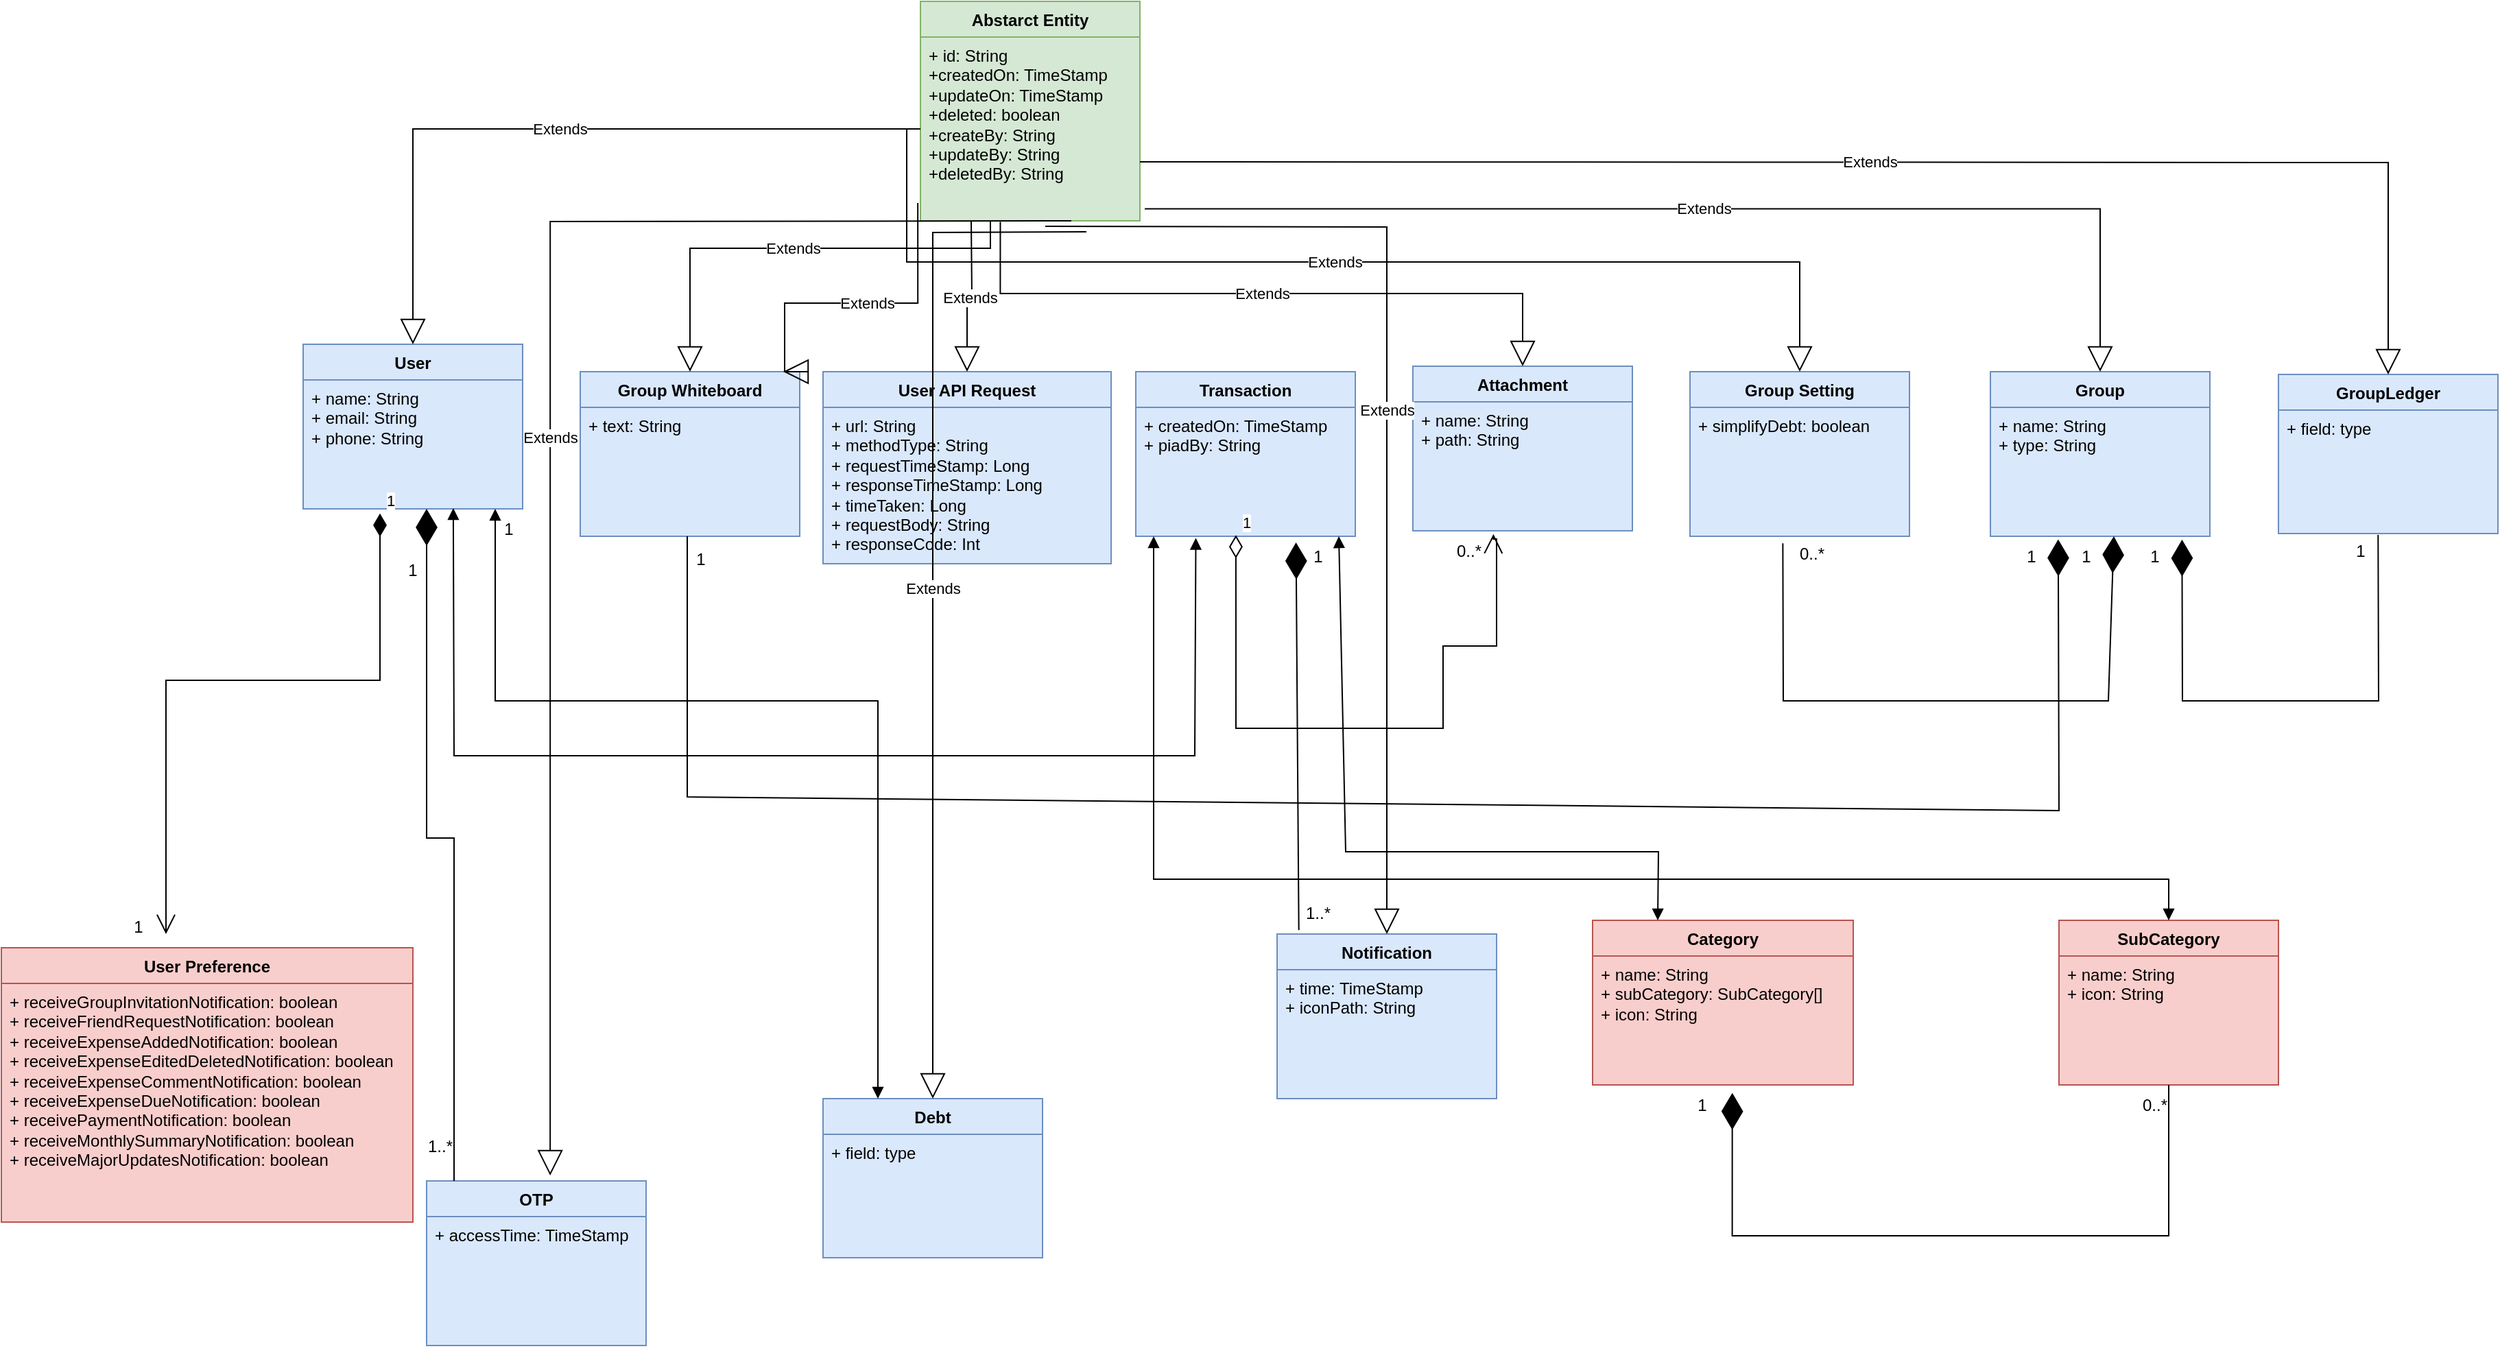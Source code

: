 <mxfile version="22.1.0" type="device">
  <diagram name="Page-1" id="JieeOiLFbkXor9kIOIpu">
    <mxGraphModel dx="2950" dy="1132" grid="1" gridSize="10" guides="1" tooltips="1" connect="1" arrows="1" fold="1" page="1" pageScale="1" pageWidth="850" pageHeight="1100" math="0" shadow="0">
      <root>
        <mxCell id="0" />
        <mxCell id="1" parent="0" />
        <mxCell id="mUevt5ZIN5rANCcbfIv0-19" value="User" style="swimlane;fontStyle=1;align=center;verticalAlign=top;childLayout=stackLayout;horizontal=1;startSize=26;horizontalStack=0;resizeParent=1;resizeParentMax=0;resizeLast=0;collapsible=1;marginBottom=0;whiteSpace=wrap;html=1;fillColor=#dae8fc;strokeColor=#6c8ebf;" parent="1" vertex="1">
          <mxGeometry y="260" width="160" height="120" as="geometry" />
        </mxCell>
        <mxCell id="mUevt5ZIN5rANCcbfIv0-20" value="+ name: String&lt;br&gt;+ email: String&lt;br&gt;+ phone: String" style="text;strokeColor=#6c8ebf;fillColor=#dae8fc;align=left;verticalAlign=top;spacingLeft=4;spacingRight=4;overflow=hidden;rotatable=0;points=[[0,0.5],[1,0.5]];portConstraint=eastwest;whiteSpace=wrap;html=1;" parent="mUevt5ZIN5rANCcbfIv0-19" vertex="1">
          <mxGeometry y="26" width="160" height="94" as="geometry" />
        </mxCell>
        <mxCell id="mUevt5ZIN5rANCcbfIv0-24" value="Transaction" style="swimlane;fontStyle=1;align=center;verticalAlign=top;childLayout=stackLayout;horizontal=1;startSize=26;horizontalStack=0;resizeParent=1;resizeParentMax=0;resizeLast=0;collapsible=1;marginBottom=0;whiteSpace=wrap;html=1;fillColor=#dae8fc;strokeColor=#6c8ebf;" parent="1" vertex="1">
          <mxGeometry x="607" y="280" width="160" height="120" as="geometry" />
        </mxCell>
        <mxCell id="mUevt5ZIN5rANCcbfIv0-25" value="+ createdOn: TimeStamp&lt;br&gt;+ piadBy: String" style="text;strokeColor=#6c8ebf;fillColor=#dae8fc;align=left;verticalAlign=top;spacingLeft=4;spacingRight=4;overflow=hidden;rotatable=0;points=[[0,0.5],[1,0.5]];portConstraint=eastwest;whiteSpace=wrap;html=1;" parent="mUevt5ZIN5rANCcbfIv0-24" vertex="1">
          <mxGeometry y="26" width="160" height="94" as="geometry" />
        </mxCell>
        <mxCell id="mUevt5ZIN5rANCcbfIv0-26" value="Group" style="swimlane;fontStyle=1;align=center;verticalAlign=top;childLayout=stackLayout;horizontal=1;startSize=26;horizontalStack=0;resizeParent=1;resizeParentMax=0;resizeLast=0;collapsible=1;marginBottom=0;whiteSpace=wrap;html=1;fillColor=#dae8fc;strokeColor=#6c8ebf;" parent="1" vertex="1">
          <mxGeometry x="1230" y="280" width="160" height="120" as="geometry" />
        </mxCell>
        <mxCell id="mUevt5ZIN5rANCcbfIv0-27" value="+ name: String&lt;br&gt;+ type: String" style="text;strokeColor=#6c8ebf;fillColor=#dae8fc;align=left;verticalAlign=top;spacingLeft=4;spacingRight=4;overflow=hidden;rotatable=0;points=[[0,0.5],[1,0.5]];portConstraint=eastwest;whiteSpace=wrap;html=1;" parent="mUevt5ZIN5rANCcbfIv0-26" vertex="1">
          <mxGeometry y="26" width="160" height="94" as="geometry" />
        </mxCell>
        <mxCell id="mUevt5ZIN5rANCcbfIv0-28" value="Debt" style="swimlane;fontStyle=1;align=center;verticalAlign=top;childLayout=stackLayout;horizontal=1;startSize=26;horizontalStack=0;resizeParent=1;resizeParentMax=0;resizeLast=0;collapsible=1;marginBottom=0;whiteSpace=wrap;html=1;fillColor=#dae8fc;strokeColor=#6c8ebf;" parent="1" vertex="1">
          <mxGeometry x="379" y="810" width="160" height="116" as="geometry" />
        </mxCell>
        <mxCell id="mUevt5ZIN5rANCcbfIv0-29" value="+ field: type" style="text;strokeColor=#6c8ebf;fillColor=#dae8fc;align=left;verticalAlign=top;spacingLeft=4;spacingRight=4;overflow=hidden;rotatable=0;points=[[0,0.5],[1,0.5]];portConstraint=eastwest;whiteSpace=wrap;html=1;" parent="mUevt5ZIN5rANCcbfIv0-28" vertex="1">
          <mxGeometry y="26" width="160" height="90" as="geometry" />
        </mxCell>
        <mxCell id="mUevt5ZIN5rANCcbfIv0-30" value="Category" style="swimlane;fontStyle=1;align=center;verticalAlign=top;childLayout=stackLayout;horizontal=1;startSize=26;horizontalStack=0;resizeParent=1;resizeParentMax=0;resizeLast=0;collapsible=1;marginBottom=0;whiteSpace=wrap;html=1;fillColor=#f8cecc;strokeColor=#b85450;" parent="1" vertex="1">
          <mxGeometry x="940" y="680" width="190" height="120" as="geometry" />
        </mxCell>
        <mxCell id="mUevt5ZIN5rANCcbfIv0-31" value="+ name: String&lt;br&gt;+ subCategory: SubCategory[]&lt;br&gt;+ icon: String" style="text;strokeColor=#b85450;fillColor=#f8cecc;align=left;verticalAlign=top;spacingLeft=4;spacingRight=4;overflow=hidden;rotatable=0;points=[[0,0.5],[1,0.5]];portConstraint=eastwest;whiteSpace=wrap;html=1;" parent="mUevt5ZIN5rANCcbfIv0-30" vertex="1">
          <mxGeometry y="26" width="190" height="94" as="geometry" />
        </mxCell>
        <mxCell id="mUevt5ZIN5rANCcbfIv0-32" value="Notification" style="swimlane;fontStyle=1;align=center;verticalAlign=top;childLayout=stackLayout;horizontal=1;startSize=26;horizontalStack=0;resizeParent=1;resizeParentMax=0;resizeLast=0;collapsible=1;marginBottom=0;whiteSpace=wrap;html=1;fillColor=#dae8fc;strokeColor=#6c8ebf;" parent="1" vertex="1">
          <mxGeometry x="710" y="690" width="160" height="120" as="geometry" />
        </mxCell>
        <mxCell id="mUevt5ZIN5rANCcbfIv0-33" value="+ time: TimeStamp&lt;br&gt;+ iconPath: String&lt;br&gt;" style="text;strokeColor=#6c8ebf;fillColor=#dae8fc;align=left;verticalAlign=top;spacingLeft=4;spacingRight=4;overflow=hidden;rotatable=0;points=[[0,0.5],[1,0.5]];portConstraint=eastwest;whiteSpace=wrap;html=1;" parent="mUevt5ZIN5rANCcbfIv0-32" vertex="1">
          <mxGeometry y="26" width="160" height="94" as="geometry" />
        </mxCell>
        <mxCell id="mUevt5ZIN5rANCcbfIv0-34" value="Attachment" style="swimlane;fontStyle=1;align=center;verticalAlign=top;childLayout=stackLayout;horizontal=1;startSize=26;horizontalStack=0;resizeParent=1;resizeParentMax=0;resizeLast=0;collapsible=1;marginBottom=0;whiteSpace=wrap;html=1;fillColor=#dae8fc;strokeColor=#6c8ebf;" parent="1" vertex="1">
          <mxGeometry x="809" y="276" width="160" height="120" as="geometry" />
        </mxCell>
        <mxCell id="mUevt5ZIN5rANCcbfIv0-35" value="+ name: String&lt;br&gt;+ path: String&lt;br&gt;" style="text;strokeColor=#6c8ebf;fillColor=#dae8fc;align=left;verticalAlign=top;spacingLeft=4;spacingRight=4;overflow=hidden;rotatable=0;points=[[0,0.5],[1,0.5]];portConstraint=eastwest;whiteSpace=wrap;html=1;" parent="mUevt5ZIN5rANCcbfIv0-34" vertex="1">
          <mxGeometry y="26" width="160" height="94" as="geometry" />
        </mxCell>
        <mxCell id="mUevt5ZIN5rANCcbfIv0-36" value="Group Whiteboard" style="swimlane;fontStyle=1;align=center;verticalAlign=top;childLayout=stackLayout;horizontal=1;startSize=26;horizontalStack=0;resizeParent=1;resizeParentMax=0;resizeLast=0;collapsible=1;marginBottom=0;whiteSpace=wrap;html=1;fillColor=#dae8fc;strokeColor=#6c8ebf;" parent="1" vertex="1">
          <mxGeometry x="202" y="280" width="160" height="120" as="geometry" />
        </mxCell>
        <mxCell id="mUevt5ZIN5rANCcbfIv0-37" value="+ text: String" style="text;strokeColor=#6c8ebf;fillColor=#dae8fc;align=left;verticalAlign=top;spacingLeft=4;spacingRight=4;overflow=hidden;rotatable=0;points=[[0,0.5],[1,0.5]];portConstraint=eastwest;whiteSpace=wrap;html=1;" parent="mUevt5ZIN5rANCcbfIv0-36" vertex="1">
          <mxGeometry y="26" width="160" height="94" as="geometry" />
        </mxCell>
        <mxCell id="mUevt5ZIN5rANCcbfIv0-38" value="Group Setting" style="swimlane;fontStyle=1;align=center;verticalAlign=top;childLayout=stackLayout;horizontal=1;startSize=26;horizontalStack=0;resizeParent=1;resizeParentMax=0;resizeLast=0;collapsible=1;marginBottom=0;whiteSpace=wrap;html=1;fillColor=#dae8fc;strokeColor=#6c8ebf;" parent="1" vertex="1">
          <mxGeometry x="1011" y="280" width="160" height="120" as="geometry" />
        </mxCell>
        <mxCell id="mUevt5ZIN5rANCcbfIv0-39" value="+ simplifyDebt: boolean" style="text;strokeColor=#6c8ebf;fillColor=#dae8fc;align=left;verticalAlign=top;spacingLeft=4;spacingRight=4;overflow=hidden;rotatable=0;points=[[0,0.5],[1,0.5]];portConstraint=eastwest;whiteSpace=wrap;html=1;" parent="mUevt5ZIN5rANCcbfIv0-38" vertex="1">
          <mxGeometry y="26" width="160" height="94" as="geometry" />
        </mxCell>
        <mxCell id="mUevt5ZIN5rANCcbfIv0-40" value="User API Request" style="swimlane;fontStyle=1;align=center;verticalAlign=top;childLayout=stackLayout;horizontal=1;startSize=26;horizontalStack=0;resizeParent=1;resizeParentMax=0;resizeLast=0;collapsible=1;marginBottom=0;whiteSpace=wrap;html=1;fillColor=#dae8fc;strokeColor=#6c8ebf;" parent="1" vertex="1">
          <mxGeometry x="379" y="280" width="210" height="140" as="geometry" />
        </mxCell>
        <mxCell id="mUevt5ZIN5rANCcbfIv0-41" value="+ url: String&lt;br&gt;+ methodType: String&lt;br&gt;+ requestTimeStamp: Long&lt;br&gt;+ responseTimeStamp: Long&lt;br&gt;+ timeTaken: Long&lt;br&gt;+ requestBody: String&lt;br&gt;+ responseCode: Int" style="text;strokeColor=#6c8ebf;fillColor=#dae8fc;align=left;verticalAlign=top;spacingLeft=4;spacingRight=4;overflow=hidden;rotatable=0;points=[[0,0.5],[1,0.5]];portConstraint=eastwest;whiteSpace=wrap;html=1;" parent="mUevt5ZIN5rANCcbfIv0-40" vertex="1">
          <mxGeometry y="26" width="210" height="114" as="geometry" />
        </mxCell>
        <mxCell id="mUevt5ZIN5rANCcbfIv0-42" value="SubCategory" style="swimlane;fontStyle=1;align=center;verticalAlign=top;childLayout=stackLayout;horizontal=1;startSize=26;horizontalStack=0;resizeParent=1;resizeParentMax=0;resizeLast=0;collapsible=1;marginBottom=0;whiteSpace=wrap;html=1;fillColor=#f8cecc;strokeColor=#b85450;" parent="1" vertex="1">
          <mxGeometry x="1280" y="680" width="160" height="120" as="geometry" />
        </mxCell>
        <mxCell id="mUevt5ZIN5rANCcbfIv0-43" value="+ name: String&lt;br&gt;+ icon: String" style="text;strokeColor=#b85450;fillColor=#f8cecc;align=left;verticalAlign=top;spacingLeft=4;spacingRight=4;overflow=hidden;rotatable=0;points=[[0,0.5],[1,0.5]];portConstraint=eastwest;whiteSpace=wrap;html=1;" parent="mUevt5ZIN5rANCcbfIv0-42" vertex="1">
          <mxGeometry y="26" width="160" height="94" as="geometry" />
        </mxCell>
        <mxCell id="mUevt5ZIN5rANCcbfIv0-44" value="User Preference" style="swimlane;fontStyle=1;align=center;verticalAlign=top;childLayout=stackLayout;horizontal=1;startSize=26;horizontalStack=0;resizeParent=1;resizeParentMax=0;resizeLast=0;collapsible=1;marginBottom=0;whiteSpace=wrap;html=1;fillColor=#f8cecc;strokeColor=#b85450;" parent="1" vertex="1">
          <mxGeometry x="-220" y="700" width="300" height="200" as="geometry" />
        </mxCell>
        <mxCell id="mUevt5ZIN5rANCcbfIv0-45" value="&lt;span style=&quot;background-color: initial;&quot;&gt;+ receiveGroupInvitationNotification: boolean&lt;/span&gt;&lt;br&gt;&lt;div&gt;+ receiveFriendRequestNotification: boolean&lt;/div&gt;&lt;div&gt;+ receiveExpenseAddedNotification: boolean&lt;/div&gt;&lt;div&gt;+ receiveExpenseEditedDeletedNotification: boolean&lt;/div&gt;&lt;div&gt;+ receiveExpenseCommentNotification: boolean&lt;/div&gt;&lt;div&gt;+ receiveExpenseDueNotification: boolean&lt;/div&gt;&lt;div&gt;+ receivePaymentNotification: boolean&lt;/div&gt;&lt;div&gt;+ receiveMonthlySummaryNotification: boolean&lt;/div&gt;&lt;div&gt;+ receiveMajorUpdatesNotification: boolean&lt;/div&gt;" style="text;strokeColor=#b85450;fillColor=#f8cecc;align=left;verticalAlign=top;spacingLeft=4;spacingRight=4;overflow=hidden;rotatable=0;points=[[0,0.5],[1,0.5]];portConstraint=eastwest;whiteSpace=wrap;html=1;" parent="mUevt5ZIN5rANCcbfIv0-44" vertex="1">
          <mxGeometry y="26" width="300" height="174" as="geometry" />
        </mxCell>
        <mxCell id="mUevt5ZIN5rANCcbfIv0-46" value="Abstarct Entity" style="swimlane;fontStyle=1;align=center;verticalAlign=top;childLayout=stackLayout;horizontal=1;startSize=26;horizontalStack=0;resizeParent=1;resizeParentMax=0;resizeLast=0;collapsible=1;marginBottom=0;whiteSpace=wrap;html=1;fillColor=#d5e8d4;strokeColor=#82b366;" parent="1" vertex="1">
          <mxGeometry x="450" y="10" width="160" height="160" as="geometry" />
        </mxCell>
        <mxCell id="mUevt5ZIN5rANCcbfIv0-47" value="+ id: String&lt;br&gt;+createdOn: TimeStamp&lt;br&gt;+updateOn: TimeStamp&lt;br&gt;+deleted: boolean&lt;br&gt;+createBy: String&lt;br&gt;+updateBy: String&lt;br&gt;+deletedBy: String" style="text;strokeColor=#82b366;fillColor=#d5e8d4;align=left;verticalAlign=top;spacingLeft=4;spacingRight=4;overflow=hidden;rotatable=0;points=[[0,0.5],[1,0.5]];portConstraint=eastwest;whiteSpace=wrap;html=1;" parent="mUevt5ZIN5rANCcbfIv0-46" vertex="1">
          <mxGeometry y="26" width="160" height="134" as="geometry" />
        </mxCell>
        <mxCell id="mUevt5ZIN5rANCcbfIv0-48" value="OTP" style="swimlane;fontStyle=1;align=center;verticalAlign=top;childLayout=stackLayout;horizontal=1;startSize=26;horizontalStack=0;resizeParent=1;resizeParentMax=0;resizeLast=0;collapsible=1;marginBottom=0;whiteSpace=wrap;html=1;fillColor=#dae8fc;strokeColor=#6c8ebf;" parent="1" vertex="1">
          <mxGeometry x="90" y="870" width="160" height="120" as="geometry" />
        </mxCell>
        <mxCell id="mUevt5ZIN5rANCcbfIv0-49" value="+ accessTime: TimeStamp" style="text;strokeColor=#6c8ebf;fillColor=#dae8fc;align=left;verticalAlign=top;spacingLeft=4;spacingRight=4;overflow=hidden;rotatable=0;points=[[0,0.5],[1,0.5]];portConstraint=eastwest;whiteSpace=wrap;html=1;" parent="mUevt5ZIN5rANCcbfIv0-48" vertex="1">
          <mxGeometry y="26" width="160" height="94" as="geometry" />
        </mxCell>
        <mxCell id="mUevt5ZIN5rANCcbfIv0-55" value="Extends" style="endArrow=block;endSize=16;endFill=0;html=1;rounded=0;exitX=0;exitY=0.5;exitDx=0;exitDy=0;entryX=0.5;entryY=0;entryDx=0;entryDy=0;edgeStyle=orthogonalEdgeStyle;" parent="1" source="mUevt5ZIN5rANCcbfIv0-47" target="mUevt5ZIN5rANCcbfIv0-19" edge="1">
          <mxGeometry width="160" relative="1" as="geometry">
            <mxPoint x="160" y="160" as="sourcePoint" />
            <mxPoint x="150" y="240" as="targetPoint" />
          </mxGeometry>
        </mxCell>
        <mxCell id="mUevt5ZIN5rANCcbfIv0-61" value="Extends" style="endArrow=block;endSize=16;endFill=0;html=1;rounded=0;exitX=-0.012;exitY=0.903;exitDx=0;exitDy=0;exitPerimeter=0;edgeStyle=orthogonalEdgeStyle;" parent="1" source="mUevt5ZIN5rANCcbfIv0-47" edge="1">
          <mxGeometry width="160" relative="1" as="geometry">
            <mxPoint x="350" y="170" as="sourcePoint" />
            <mxPoint x="350" y="280" as="targetPoint" />
            <Array as="points">
              <mxPoint x="448" y="230" />
              <mxPoint x="351" y="230" />
              <mxPoint x="351" y="280" />
            </Array>
          </mxGeometry>
        </mxCell>
        <mxCell id="mUevt5ZIN5rANCcbfIv0-62" value="Extends" style="endArrow=block;endSize=16;endFill=0;html=1;rounded=0;exitX=1.022;exitY=0.935;exitDx=0;exitDy=0;exitPerimeter=0;entryX=0.5;entryY=0;entryDx=0;entryDy=0;edgeStyle=orthogonalEdgeStyle;" parent="1" source="mUevt5ZIN5rANCcbfIv0-47" target="mUevt5ZIN5rANCcbfIv0-26" edge="1">
          <mxGeometry width="160" relative="1" as="geometry">
            <mxPoint x="679.33" y="170" as="sourcePoint" />
            <mxPoint x="679.33" y="280" as="targetPoint" />
          </mxGeometry>
        </mxCell>
        <mxCell id="mUevt5ZIN5rANCcbfIv0-64" value="Extends" style="endArrow=block;endSize=16;endFill=0;html=1;rounded=0;entryX=0.5;entryY=0;entryDx=0;entryDy=0;edgeStyle=orthogonalEdgeStyle;" parent="1" target="mUevt5ZIN5rANCcbfIv0-40" edge="1">
          <mxGeometry width="160" relative="1" as="geometry">
            <mxPoint x="487" y="170" as="sourcePoint" />
            <mxPoint x="510" y="450" as="targetPoint" />
          </mxGeometry>
        </mxCell>
        <mxCell id="mUevt5ZIN5rANCcbfIv0-65" value="Extends" style="endArrow=block;endSize=16;endFill=0;html=1;rounded=0;entryX=0.563;entryY=-0.033;entryDx=0;entryDy=0;entryPerimeter=0;orthogonal=1;edgeStyle=orthogonalEdgeStyle;" parent="1" target="mUevt5ZIN5rANCcbfIv0-48" edge="1">
          <mxGeometry width="160" relative="1" as="geometry">
            <mxPoint x="560" y="170" as="sourcePoint" />
            <mxPoint x="130" y="530" as="targetPoint" />
          </mxGeometry>
        </mxCell>
        <mxCell id="mUevt5ZIN5rANCcbfIv0-67" value="Extends" style="endArrow=block;endSize=16;endFill=0;html=1;rounded=0;entryX=0.5;entryY=0;entryDx=0;entryDy=0;edgeStyle=orthogonalEdgeStyle;" parent="1" target="mUevt5ZIN5rANCcbfIv0-36" edge="1">
          <mxGeometry width="160" relative="1" as="geometry">
            <mxPoint x="501" y="170" as="sourcePoint" />
            <mxPoint x="80" y="720" as="targetPoint" />
            <Array as="points">
              <mxPoint x="501" y="190" />
              <mxPoint x="282" y="190" />
            </Array>
          </mxGeometry>
        </mxCell>
        <mxCell id="mUevt5ZIN5rANCcbfIv0-68" value="Extends" style="endArrow=block;endSize=16;endFill=0;html=1;rounded=0;entryX=0.5;entryY=0;entryDx=0;entryDy=0;edgeStyle=orthogonalEdgeStyle;" parent="1" target="mUevt5ZIN5rANCcbfIv0-32" edge="1">
          <mxGeometry width="160" relative="1" as="geometry">
            <mxPoint x="541" y="174" as="sourcePoint" />
            <mxPoint x="840" y="730" as="targetPoint" />
          </mxGeometry>
        </mxCell>
        <mxCell id="mUevt5ZIN5rANCcbfIv0-69" value="Extends" style="endArrow=block;endSize=16;endFill=0;html=1;rounded=0;entryX=0.5;entryY=0;entryDx=0;entryDy=0;exitX=0.364;exitY=1.006;exitDx=0;exitDy=0;exitPerimeter=0;edgeStyle=orthogonalEdgeStyle;" parent="1" source="mUevt5ZIN5rANCcbfIv0-47" target="mUevt5ZIN5rANCcbfIv0-34" edge="1">
          <mxGeometry width="160" relative="1" as="geometry">
            <mxPoint x="511" y="180" as="sourcePoint" />
            <mxPoint x="90" y="790" as="targetPoint" />
          </mxGeometry>
        </mxCell>
        <mxCell id="mUevt5ZIN5rANCcbfIv0-70" value="Extends" style="endArrow=block;endSize=16;endFill=0;html=1;rounded=0;entryX=0.5;entryY=0;entryDx=0;entryDy=0;edgeStyle=orthogonalEdgeStyle;exitX=0;exitY=0.5;exitDx=0;exitDy=0;" parent="1" source="mUevt5ZIN5rANCcbfIv0-47" target="mUevt5ZIN5rANCcbfIv0-38" edge="1">
          <mxGeometry width="160" relative="1" as="geometry">
            <mxPoint x="551" y="184" as="sourcePoint" />
            <mxPoint x="1500" y="840" as="targetPoint" />
            <Array as="points">
              <mxPoint x="440" y="103" />
              <mxPoint x="440" y="200" />
              <mxPoint x="1091" y="200" />
            </Array>
          </mxGeometry>
        </mxCell>
        <mxCell id="mUevt5ZIN5rANCcbfIv0-72" value="Extends" style="endArrow=block;endSize=16;endFill=0;html=1;rounded=0;entryX=0.5;entryY=0;entryDx=0;entryDy=0;edgeStyle=orthogonalEdgeStyle;" parent="1" target="mUevt5ZIN5rANCcbfIv0-28" edge="1">
          <mxGeometry width="160" relative="1" as="geometry">
            <mxPoint x="571" y="178" as="sourcePoint" />
            <mxPoint x="572" y="970" as="targetPoint" />
          </mxGeometry>
        </mxCell>
        <mxCell id="mUevt5ZIN5rANCcbfIv0-73" value="GroupLedger" style="swimlane;fontStyle=1;align=center;verticalAlign=top;childLayout=stackLayout;horizontal=1;startSize=26;horizontalStack=0;resizeParent=1;resizeParentMax=0;resizeLast=0;collapsible=1;marginBottom=0;whiteSpace=wrap;html=1;fillColor=#dae8fc;strokeColor=#6c8ebf;" parent="1" vertex="1">
          <mxGeometry x="1440" y="282" width="160" height="116" as="geometry" />
        </mxCell>
        <mxCell id="mUevt5ZIN5rANCcbfIv0-74" value="+ field: type" style="text;strokeColor=#6c8ebf;fillColor=#dae8fc;align=left;verticalAlign=top;spacingLeft=4;spacingRight=4;overflow=hidden;rotatable=0;points=[[0,0.5],[1,0.5]];portConstraint=eastwest;whiteSpace=wrap;html=1;" parent="mUevt5ZIN5rANCcbfIv0-73" vertex="1">
          <mxGeometry y="26" width="160" height="90" as="geometry" />
        </mxCell>
        <mxCell id="mUevt5ZIN5rANCcbfIv0-75" value="Extends" style="endArrow=block;endSize=16;endFill=0;html=1;rounded=0;entryX=0.5;entryY=0;entryDx=0;entryDy=0;edgeStyle=orthogonalEdgeStyle;" parent="1" target="mUevt5ZIN5rANCcbfIv0-73" edge="1">
          <mxGeometry width="160" relative="1" as="geometry">
            <mxPoint x="610" y="127" as="sourcePoint" />
            <mxPoint x="770" y="127" as="targetPoint" />
          </mxGeometry>
        </mxCell>
        <mxCell id="Soge9pQq2DPIJWdXiMsc-5" value="" style="endArrow=block;startArrow=block;endFill=1;startFill=1;html=1;rounded=0;exitX=0.684;exitY=0.995;exitDx=0;exitDy=0;exitPerimeter=0;entryX=0.336;entryY=1.013;entryDx=0;entryDy=0;entryPerimeter=0;" edge="1" parent="1" source="mUevt5ZIN5rANCcbfIv0-20">
          <mxGeometry width="160" relative="1" as="geometry">
            <mxPoint x="110" y="387.708" as="sourcePoint" />
            <mxPoint x="650.76" y="401.222" as="targetPoint" />
            <Array as="points">
              <mxPoint x="110" y="560" />
              <mxPoint x="650" y="560" />
            </Array>
          </mxGeometry>
        </mxCell>
        <mxCell id="Soge9pQq2DPIJWdXiMsc-6" value="1" style="text;html=1;strokeColor=none;fillColor=none;align=center;verticalAlign=middle;whiteSpace=wrap;rounded=0;" vertex="1" parent="1">
          <mxGeometry x="120" y="380" width="60" height="30" as="geometry" />
        </mxCell>
        <mxCell id="Soge9pQq2DPIJWdXiMsc-7" value="0..*" style="text;html=1;strokeColor=none;fillColor=none;align=center;verticalAlign=middle;whiteSpace=wrap;rounded=0;" vertex="1" parent="1">
          <mxGeometry x="820" y="396" width="60" height="30" as="geometry" />
        </mxCell>
        <mxCell id="Soge9pQq2DPIJWdXiMsc-9" value="1" style="endArrow=open;html=1;endSize=12;startArrow=diamondThin;startSize=14;startFill=1;edgeStyle=orthogonalEdgeStyle;align=left;verticalAlign=bottom;rounded=0;exitX=0.35;exitY=1.036;exitDx=0;exitDy=0;exitPerimeter=0;" edge="1" parent="1" source="mUevt5ZIN5rANCcbfIv0-20">
          <mxGeometry x="-1" y="3" relative="1" as="geometry">
            <mxPoint x="60" y="410" as="sourcePoint" />
            <mxPoint x="-100" y="690" as="targetPoint" />
            <Array as="points">
              <mxPoint x="56" y="505" />
              <mxPoint x="-100" y="505" />
            </Array>
          </mxGeometry>
        </mxCell>
        <mxCell id="Soge9pQq2DPIJWdXiMsc-10" value="1" style="endArrow=open;html=1;endSize=12;startArrow=diamondThin;startSize=14;startFill=0;edgeStyle=orthogonalEdgeStyle;align=left;verticalAlign=bottom;rounded=0;entryX=0.367;entryY=1.025;entryDx=0;entryDy=0;exitX=0.456;exitY=0.991;exitDx=0;exitDy=0;exitPerimeter=0;entryPerimeter=0;" edge="1" parent="1" source="mUevt5ZIN5rANCcbfIv0-25" target="mUevt5ZIN5rANCcbfIv0-35">
          <mxGeometry x="-1" y="3" relative="1" as="geometry">
            <mxPoint x="680" y="410" as="sourcePoint" />
            <mxPoint x="830" y="480" as="targetPoint" />
            <Array as="points">
              <mxPoint x="680" y="540" />
              <mxPoint x="831" y="540" />
              <mxPoint x="831" y="480" />
              <mxPoint x="870" y="480" />
              <mxPoint x="870" y="402" />
            </Array>
          </mxGeometry>
        </mxCell>
        <mxCell id="Soge9pQq2DPIJWdXiMsc-11" value="" style="endArrow=diamondThin;endFill=1;endSize=24;html=1;rounded=0;entryX=0.73;entryY=1.048;entryDx=0;entryDy=0;entryPerimeter=0;exitX=0.099;exitY=-0.024;exitDx=0;exitDy=0;exitPerimeter=0;" edge="1" parent="1" source="mUevt5ZIN5rANCcbfIv0-32" target="mUevt5ZIN5rANCcbfIv0-25">
          <mxGeometry width="160" relative="1" as="geometry">
            <mxPoint x="590" y="500" as="sourcePoint" />
            <mxPoint x="750" y="500" as="targetPoint" />
          </mxGeometry>
        </mxCell>
        <mxCell id="Soge9pQq2DPIJWdXiMsc-12" value="1" style="text;html=1;strokeColor=none;fillColor=none;align=center;verticalAlign=middle;whiteSpace=wrap;rounded=0;" vertex="1" parent="1">
          <mxGeometry x="710" y="400" width="60" height="30" as="geometry" />
        </mxCell>
        <mxCell id="Soge9pQq2DPIJWdXiMsc-13" value="1..*" style="text;html=1;strokeColor=none;fillColor=none;align=center;verticalAlign=middle;whiteSpace=wrap;rounded=0;" vertex="1" parent="1">
          <mxGeometry x="710" y="660" width="60" height="30" as="geometry" />
        </mxCell>
        <mxCell id="Soge9pQq2DPIJWdXiMsc-15" value="" style="endArrow=block;startArrow=block;endFill=1;startFill=1;html=1;rounded=0;entryX=0.25;entryY=0;entryDx=0;entryDy=0;edgeStyle=orthogonalEdgeStyle;" edge="1" parent="1" target="mUevt5ZIN5rANCcbfIv0-28">
          <mxGeometry width="160" relative="1" as="geometry">
            <mxPoint x="140" y="380" as="sourcePoint" />
            <mxPoint x="310" y="480" as="targetPoint" />
            <Array as="points">
              <mxPoint x="140" y="520" />
              <mxPoint x="419" y="520" />
            </Array>
          </mxGeometry>
        </mxCell>
        <mxCell id="Soge9pQq2DPIJWdXiMsc-16" value="" style="endArrow=diamondThin;endFill=1;endSize=24;html=1;rounded=0;entryX=0.536;entryY=1.062;entryDx=0;entryDy=0;entryPerimeter=0;exitX=0.5;exitY=1;exitDx=0;exitDy=0;edgeStyle=orthogonalEdgeStyle;" edge="1" parent="1" source="mUevt5ZIN5rANCcbfIv0-42" target="mUevt5ZIN5rANCcbfIv0-31">
          <mxGeometry width="160" relative="1" as="geometry">
            <mxPoint x="1907" y="650" as="sourcePoint" />
            <mxPoint x="1980" y="540" as="targetPoint" />
            <Array as="points">
              <mxPoint x="1360" y="910" />
              <mxPoint x="1042" y="910" />
            </Array>
          </mxGeometry>
        </mxCell>
        <mxCell id="Soge9pQq2DPIJWdXiMsc-17" value="" style="endArrow=diamondThin;endFill=1;endSize=24;html=1;rounded=0;entryX=0;entryY=0;entryDx=0;entryDy=0;exitX=0.423;exitY=1.055;exitDx=0;exitDy=0;exitPerimeter=0;" edge="1" parent="1" source="mUevt5ZIN5rANCcbfIv0-39" target="Soge9pQq2DPIJWdXiMsc-26">
          <mxGeometry width="160" relative="1" as="geometry">
            <mxPoint x="1190" y="470" as="sourcePoint" />
            <mxPoint x="1350" y="470" as="targetPoint" />
            <Array as="points">
              <mxPoint x="1079" y="520" />
              <mxPoint x="1316" y="520" />
            </Array>
          </mxGeometry>
        </mxCell>
        <mxCell id="Soge9pQq2DPIJWdXiMsc-18" value="1" style="text;html=1;strokeColor=none;fillColor=none;align=center;verticalAlign=middle;whiteSpace=wrap;rounded=0;" vertex="1" parent="1">
          <mxGeometry x="990" y="800" width="60" height="30" as="geometry" />
        </mxCell>
        <mxCell id="Soge9pQq2DPIJWdXiMsc-19" value="0..*" style="text;html=1;strokeColor=none;fillColor=none;align=center;verticalAlign=middle;whiteSpace=wrap;rounded=0;" vertex="1" parent="1">
          <mxGeometry x="1070" y="398" width="60" height="30" as="geometry" />
        </mxCell>
        <mxCell id="Soge9pQq2DPIJWdXiMsc-20" value="" style="endArrow=diamondThin;endFill=1;endSize=24;html=1;rounded=0;entryX=0.309;entryY=1.024;entryDx=0;entryDy=0;entryPerimeter=0;" edge="1" parent="1" target="mUevt5ZIN5rANCcbfIv0-27">
          <mxGeometry width="160" relative="1" as="geometry">
            <mxPoint x="280" y="400" as="sourcePoint" />
            <mxPoint x="920" y="440" as="targetPoint" />
            <Array as="points">
              <mxPoint x="280" y="590" />
              <mxPoint x="1280" y="600" />
            </Array>
          </mxGeometry>
        </mxCell>
        <mxCell id="Soge9pQq2DPIJWdXiMsc-21" value="1" style="text;html=1;strokeColor=none;fillColor=none;align=center;verticalAlign=middle;whiteSpace=wrap;rounded=0;" vertex="1" parent="1">
          <mxGeometry x="1230" y="400" width="60" height="30" as="geometry" />
        </mxCell>
        <mxCell id="Soge9pQq2DPIJWdXiMsc-22" value="1" style="text;html=1;strokeColor=none;fillColor=none;align=center;verticalAlign=middle;whiteSpace=wrap;rounded=0;" vertex="1" parent="1">
          <mxGeometry x="260" y="402" width="60" height="30" as="geometry" />
        </mxCell>
        <mxCell id="Soge9pQq2DPIJWdXiMsc-23" value="1" style="text;html=1;strokeColor=none;fillColor=none;align=center;verticalAlign=middle;whiteSpace=wrap;rounded=0;" vertex="1" parent="1">
          <mxGeometry x="1270" y="400" width="60" height="30" as="geometry" />
        </mxCell>
        <mxCell id="Soge9pQq2DPIJWdXiMsc-24" value="0..*" style="text;html=1;strokeColor=none;fillColor=none;align=center;verticalAlign=middle;whiteSpace=wrap;rounded=0;" vertex="1" parent="1">
          <mxGeometry x="1320" y="800" width="60" height="30" as="geometry" />
        </mxCell>
        <mxCell id="Soge9pQq2DPIJWdXiMsc-25" value="" style="endArrow=diamondThin;endFill=1;endSize=24;html=1;rounded=0;entryX=0.873;entryY=1.026;entryDx=0;entryDy=0;entryPerimeter=0;exitX=0.454;exitY=1.011;exitDx=0;exitDy=0;exitPerimeter=0;" edge="1" parent="1" source="mUevt5ZIN5rANCcbfIv0-74" target="mUevt5ZIN5rANCcbfIv0-27">
          <mxGeometry width="160" relative="1" as="geometry">
            <mxPoint x="1360" y="490" as="sourcePoint" />
            <mxPoint x="1520" y="490" as="targetPoint" />
            <Array as="points">
              <mxPoint x="1513" y="520" />
              <mxPoint x="1370" y="520" />
            </Array>
          </mxGeometry>
        </mxCell>
        <mxCell id="Soge9pQq2DPIJWdXiMsc-26" value="1" style="text;html=1;strokeColor=none;fillColor=none;align=center;verticalAlign=middle;whiteSpace=wrap;rounded=0;" vertex="1" parent="1">
          <mxGeometry x="1320" y="400" width="60" height="30" as="geometry" />
        </mxCell>
        <mxCell id="Soge9pQq2DPIJWdXiMsc-27" value="1" style="text;html=1;strokeColor=none;fillColor=none;align=center;verticalAlign=middle;whiteSpace=wrap;rounded=0;" vertex="1" parent="1">
          <mxGeometry x="1470" y="396" width="60" height="30" as="geometry" />
        </mxCell>
        <mxCell id="Soge9pQq2DPIJWdXiMsc-28" value="" style="endArrow=diamondThin;endFill=1;endSize=24;html=1;rounded=0;edgeStyle=orthogonalEdgeStyle;" edge="1" parent="1" source="mUevt5ZIN5rANCcbfIv0-48" target="mUevt5ZIN5rANCcbfIv0-20">
          <mxGeometry width="160" relative="1" as="geometry">
            <mxPoint x="110" y="860" as="sourcePoint" />
            <mxPoint x="60" y="550" as="targetPoint" />
            <Array as="points">
              <mxPoint x="110" y="620" />
              <mxPoint x="90" y="620" />
            </Array>
          </mxGeometry>
        </mxCell>
        <mxCell id="Soge9pQq2DPIJWdXiMsc-30" value="1..*" style="text;html=1;strokeColor=none;fillColor=none;align=center;verticalAlign=middle;whiteSpace=wrap;rounded=0;" vertex="1" parent="1">
          <mxGeometry x="70" y="830" width="60" height="30" as="geometry" />
        </mxCell>
        <mxCell id="Soge9pQq2DPIJWdXiMsc-31" value="1" style="text;html=1;strokeColor=none;fillColor=none;align=center;verticalAlign=middle;whiteSpace=wrap;rounded=0;" vertex="1" parent="1">
          <mxGeometry x="50" y="410" width="60" height="30" as="geometry" />
        </mxCell>
        <mxCell id="Soge9pQq2DPIJWdXiMsc-33" value="" style="endArrow=block;startArrow=block;endFill=1;startFill=1;html=1;rounded=0;exitX=0.75;exitY=0;exitDx=0;exitDy=0;entryX=0.25;entryY=0;entryDx=0;entryDy=0;" edge="1" parent="1" source="Soge9pQq2DPIJWdXiMsc-12" target="mUevt5ZIN5rANCcbfIv0-30">
          <mxGeometry width="160" relative="1" as="geometry">
            <mxPoint x="740" y="510" as="sourcePoint" />
            <mxPoint x="900" y="510" as="targetPoint" />
            <Array as="points">
              <mxPoint x="760" y="630" />
              <mxPoint x="988" y="630" />
            </Array>
          </mxGeometry>
        </mxCell>
        <mxCell id="Soge9pQq2DPIJWdXiMsc-35" value="" style="endArrow=block;startArrow=block;endFill=1;startFill=1;html=1;rounded=0;entryX=0.5;entryY=0;entryDx=0;entryDy=0;" edge="1" parent="1" target="mUevt5ZIN5rANCcbfIv0-42">
          <mxGeometry width="160" relative="1" as="geometry">
            <mxPoint x="620" y="400" as="sourcePoint" />
            <mxPoint x="1380" y="650" as="targetPoint" />
            <Array as="points">
              <mxPoint x="620" y="650" />
              <mxPoint x="1360" y="650" />
            </Array>
          </mxGeometry>
        </mxCell>
        <mxCell id="Soge9pQq2DPIJWdXiMsc-36" value="1" style="text;html=1;strokeColor=none;fillColor=none;align=center;verticalAlign=middle;whiteSpace=wrap;rounded=0;" vertex="1" parent="1">
          <mxGeometry x="-150" y="670" width="60" height="30" as="geometry" />
        </mxCell>
      </root>
    </mxGraphModel>
  </diagram>
</mxfile>

